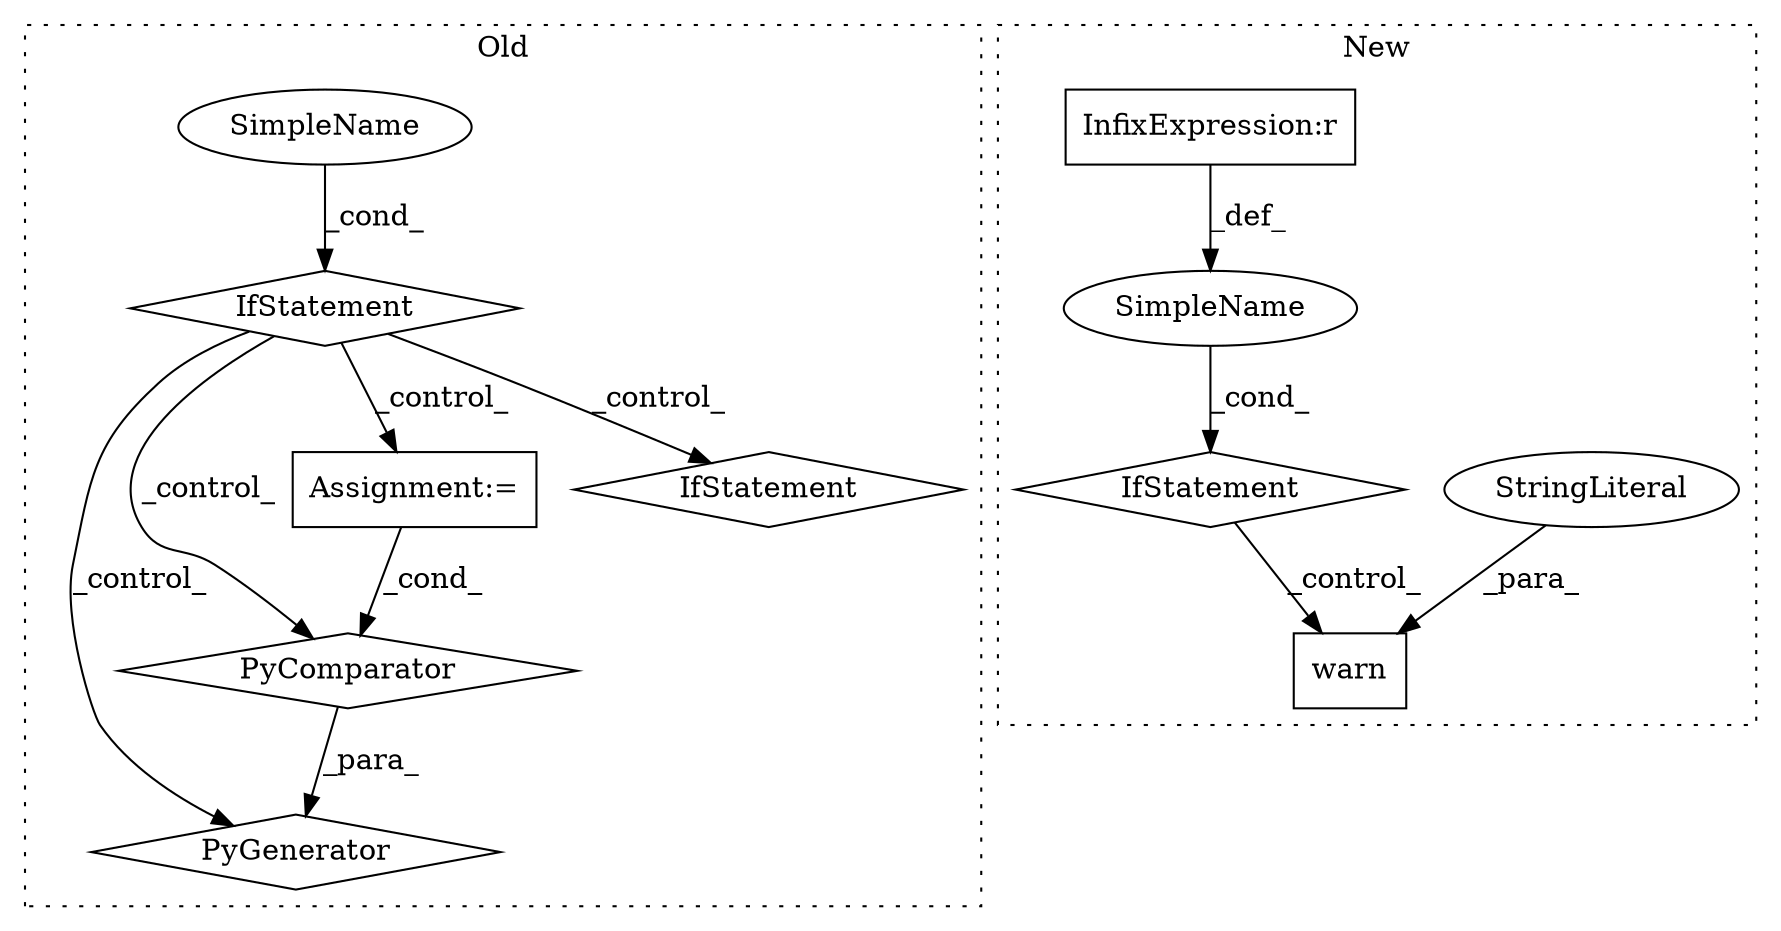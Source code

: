 digraph G {
subgraph cluster0 {
1 [label="PyGenerator" a="107" s="2037" l="117" shape="diamond"];
3 [label="PyComparator" a="113" s="2117" l="31" shape="diamond"];
4 [label="Assignment:=" a="7" s="2117" l="31" shape="box"];
9 [label="IfStatement" a="25" s="1736,1868" l="4,2" shape="diamond"];
10 [label="SimpleName" a="42" s="" l="" shape="ellipse"];
11 [label="IfStatement" a="25" s="2305,2315" l="4,2" shape="diamond"];
label = "Old";
style="dotted";
}
subgraph cluster1 {
2 [label="warn" a="32" s="1805,1987" l="5,1" shape="box"];
5 [label="IfStatement" a="25" s="1748,1786" l="4,2" shape="diamond"];
6 [label="SimpleName" a="42" s="" l="" shape="ellipse"];
7 [label="StringLiteral" a="45" s="1810" l="177" shape="ellipse"];
8 [label="InfixExpression:r" a="27" s="1757" l="4" shape="box"];
label = "New";
style="dotted";
}
3 -> 1 [label="_para_"];
4 -> 3 [label="_cond_"];
5 -> 2 [label="_control_"];
6 -> 5 [label="_cond_"];
7 -> 2 [label="_para_"];
8 -> 6 [label="_def_"];
9 -> 1 [label="_control_"];
9 -> 4 [label="_control_"];
9 -> 3 [label="_control_"];
9 -> 11 [label="_control_"];
10 -> 9 [label="_cond_"];
}
